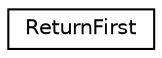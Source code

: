 digraph "Graphical Class Hierarchy"
{
  edge [fontname="Helvetica",fontsize="10",labelfontname="Helvetica",labelfontsize="10"];
  node [fontname="Helvetica",fontsize="10",shape=record];
  rankdir="LR";
  Node0 [label="ReturnFirst",height=0.2,width=0.4,color="black", fillcolor="white", style="filled",URL="$struct_return_first.html"];
}
